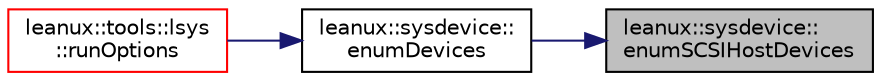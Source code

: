 digraph "leanux::sysdevice::enumSCSIHostDevices"
{
 // LATEX_PDF_SIZE
  bgcolor="transparent";
  edge [fontname="Helvetica",fontsize="10",labelfontname="Helvetica",labelfontsize="10"];
  node [fontname="Helvetica",fontsize="10",shape=record];
  rankdir="RL";
  Node1 [label="leanux::sysdevice::\lenumSCSIHostDevices",height=0.2,width=0.4,color="black", fillcolor="grey75", style="filled", fontcolor="black",tooltip="Enumerate all SCSI host devices."];
  Node1 -> Node2 [dir="back",color="midnightblue",fontsize="10",style="solid",fontname="Helvetica"];
  Node2 [label="leanux::sysdevice::\lenumDevices",height=0.2,width=0.4,color="black",URL="$namespaceleanux_1_1sysdevice.html#aa4d04a4d3dc09edd32e7aa6426bca203",tooltip="Enumerate all devices."];
  Node2 -> Node3 [dir="back",color="midnightblue",fontsize="10",style="solid",fontname="Helvetica"];
  Node3 [label="leanux::tools::lsys\l::runOptions",height=0.2,width=0.4,color="red",URL="$namespaceleanux_1_1tools_1_1lsys.html#a33a75c6955dcd3ac89c9a6f86a0a1337",tooltip="Run based on options."];
}
